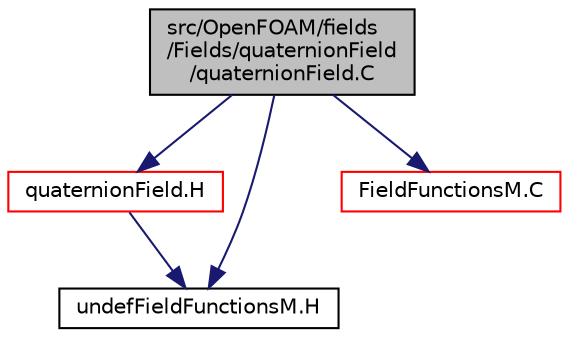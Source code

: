 digraph "src/OpenFOAM/fields/Fields/quaternionField/quaternionField.C"
{
  bgcolor="transparent";
  edge [fontname="Helvetica",fontsize="10",labelfontname="Helvetica",labelfontsize="10"];
  node [fontname="Helvetica",fontsize="10",shape=record];
  Node0 [label="src/OpenFOAM/fields\l/Fields/quaternionField\l/quaternionField.C",height=0.2,width=0.4,color="black", fillcolor="grey75", style="filled", fontcolor="black"];
  Node0 -> Node1 [color="midnightblue",fontsize="10",style="solid",fontname="Helvetica"];
  Node1 [label="quaternionField.H",height=0.2,width=0.4,color="red",URL="$a10358.html"];
  Node1 -> Node93 [color="midnightblue",fontsize="10",style="solid",fontname="Helvetica"];
  Node93 [label="undefFieldFunctionsM.H",height=0.2,width=0.4,color="black",URL="$a10319.html"];
  Node0 -> Node113 [color="midnightblue",fontsize="10",style="solid",fontname="Helvetica"];
  Node113 [label="FieldFunctionsM.C",height=0.2,width=0.4,color="red",URL="$a10298.html"];
  Node0 -> Node93 [color="midnightblue",fontsize="10",style="solid",fontname="Helvetica"];
}
